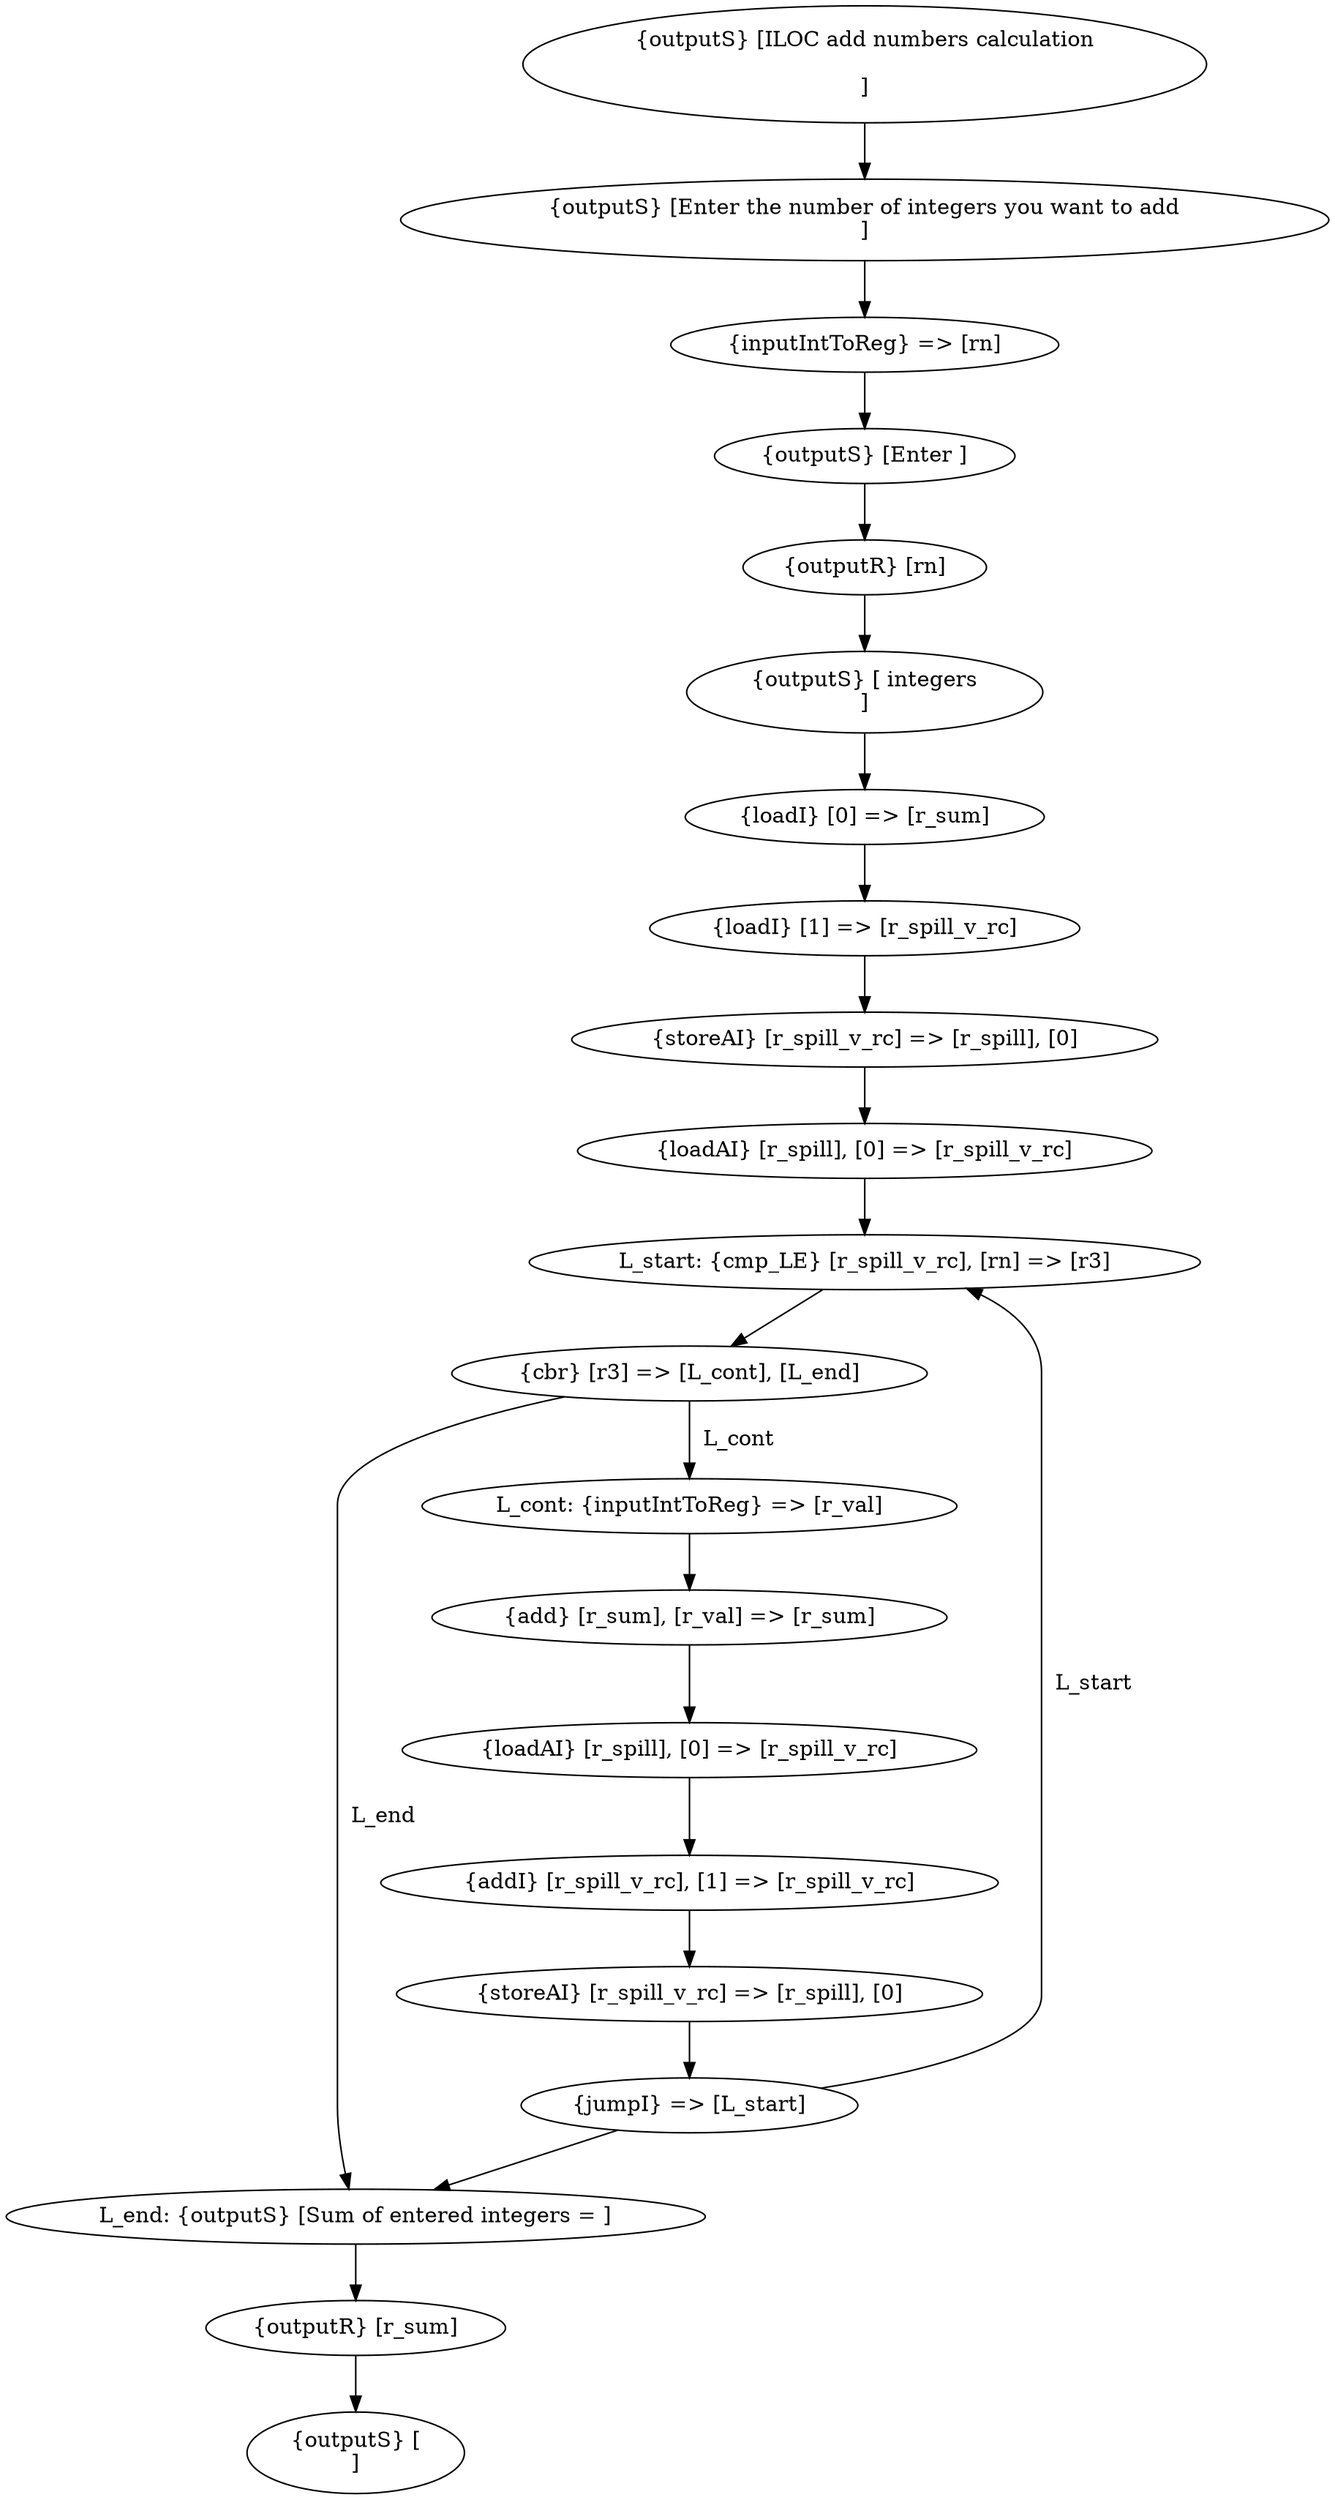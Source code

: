 digraph G {
  1 [ label="\{outputS\} \[ILOC add numbers calculation\n\n\]" ];
  2 [ label="\{outputS\} \[Enter the number of integers you want to add\n\]" ];
  3 [ label="\{inputIntToReg\} =\> \[rn\]" ];
  4 [ label="\{outputS\} \[Enter \]" ];
  5 [ label="\{outputR\} \[rn\]" ];
  6 [ label="\{outputS\} \[ integers\n\]" ];
  7 [ label="\{loadI\} \[0\] =\> \[r_sum\]" ];
  8 [ label="\{loadI\} \[1\] =\> \[r_spill_v_rc\]" ];
  9 [ label="\{storeAI\} \[r_spill_v_rc\] =\> \[r_spill\], \[0\]" ];
  10 [ label="\{loadAI\} \[r_spill\], \[0\] =\> \[r_spill_v_rc\]" ];
  11 [ label="L_start: \{cmp_LE\} \[r_spill_v_rc\], \[rn\] =\> \[r3\]" ];
  12 [ label="\{cbr\} \[r3\] =\> \[L_cont\], \[L_end\]" ];
  13 [ label="L_cont: \{inputIntToReg\} =\> \[r_val\]" ];
  14 [ label="\{add\} \[r_sum\], \[r_val\] =\> \[r_sum\]" ];
  15 [ label="\{loadAI\} \[r_spill\], \[0\] =\> \[r_spill_v_rc\]" ];
  16 [ label="\{addI\} \[r_spill_v_rc\], \[1\] =\> \[r_spill_v_rc\]" ];
  17 [ label="\{storeAI\} \[r_spill_v_rc\] =\> \[r_spill\], \[0\]" ];
  18 [ label="\{jumpI\} =\> \[L_start\]" ];
  19 [ label="L_end: \{outputS\} \[Sum of entered integers = \]" ];
  20 [ label="\{outputR\} \[r_sum\]" ];
  21 [ label="\{outputS\} \[\n\]" ];
  1 -> 2 [ label="" ];
  2 -> 3 [ label="" ];
  3 -> 4 [ label="" ];
  4 -> 5 [ label="" ];
  5 -> 6 [ label="" ];
  6 -> 7 [ label="" ];
  7 -> 8 [ label="" ];
  8 -> 9 [ label="" ];
  9 -> 10 [ label="" ];
  10 -> 11 [ label="" ];
  11 -> 12 [ label="" ];
  12 -> 13 [ label="  L_cont" ];
  12 -> 19 [ label="  L_end" ];
  13 -> 14 [ label="" ];
  14 -> 15 [ label="" ];
  15 -> 16 [ label="" ];
  16 -> 17 [ label="" ];
  17 -> 18 [ label="" ];
  18 -> 11 [ label="  L_start" ];
  18 -> 19 [ label="" ];
  19 -> 20 [ label="" ];
  20 -> 21 [ label="" ];
}
